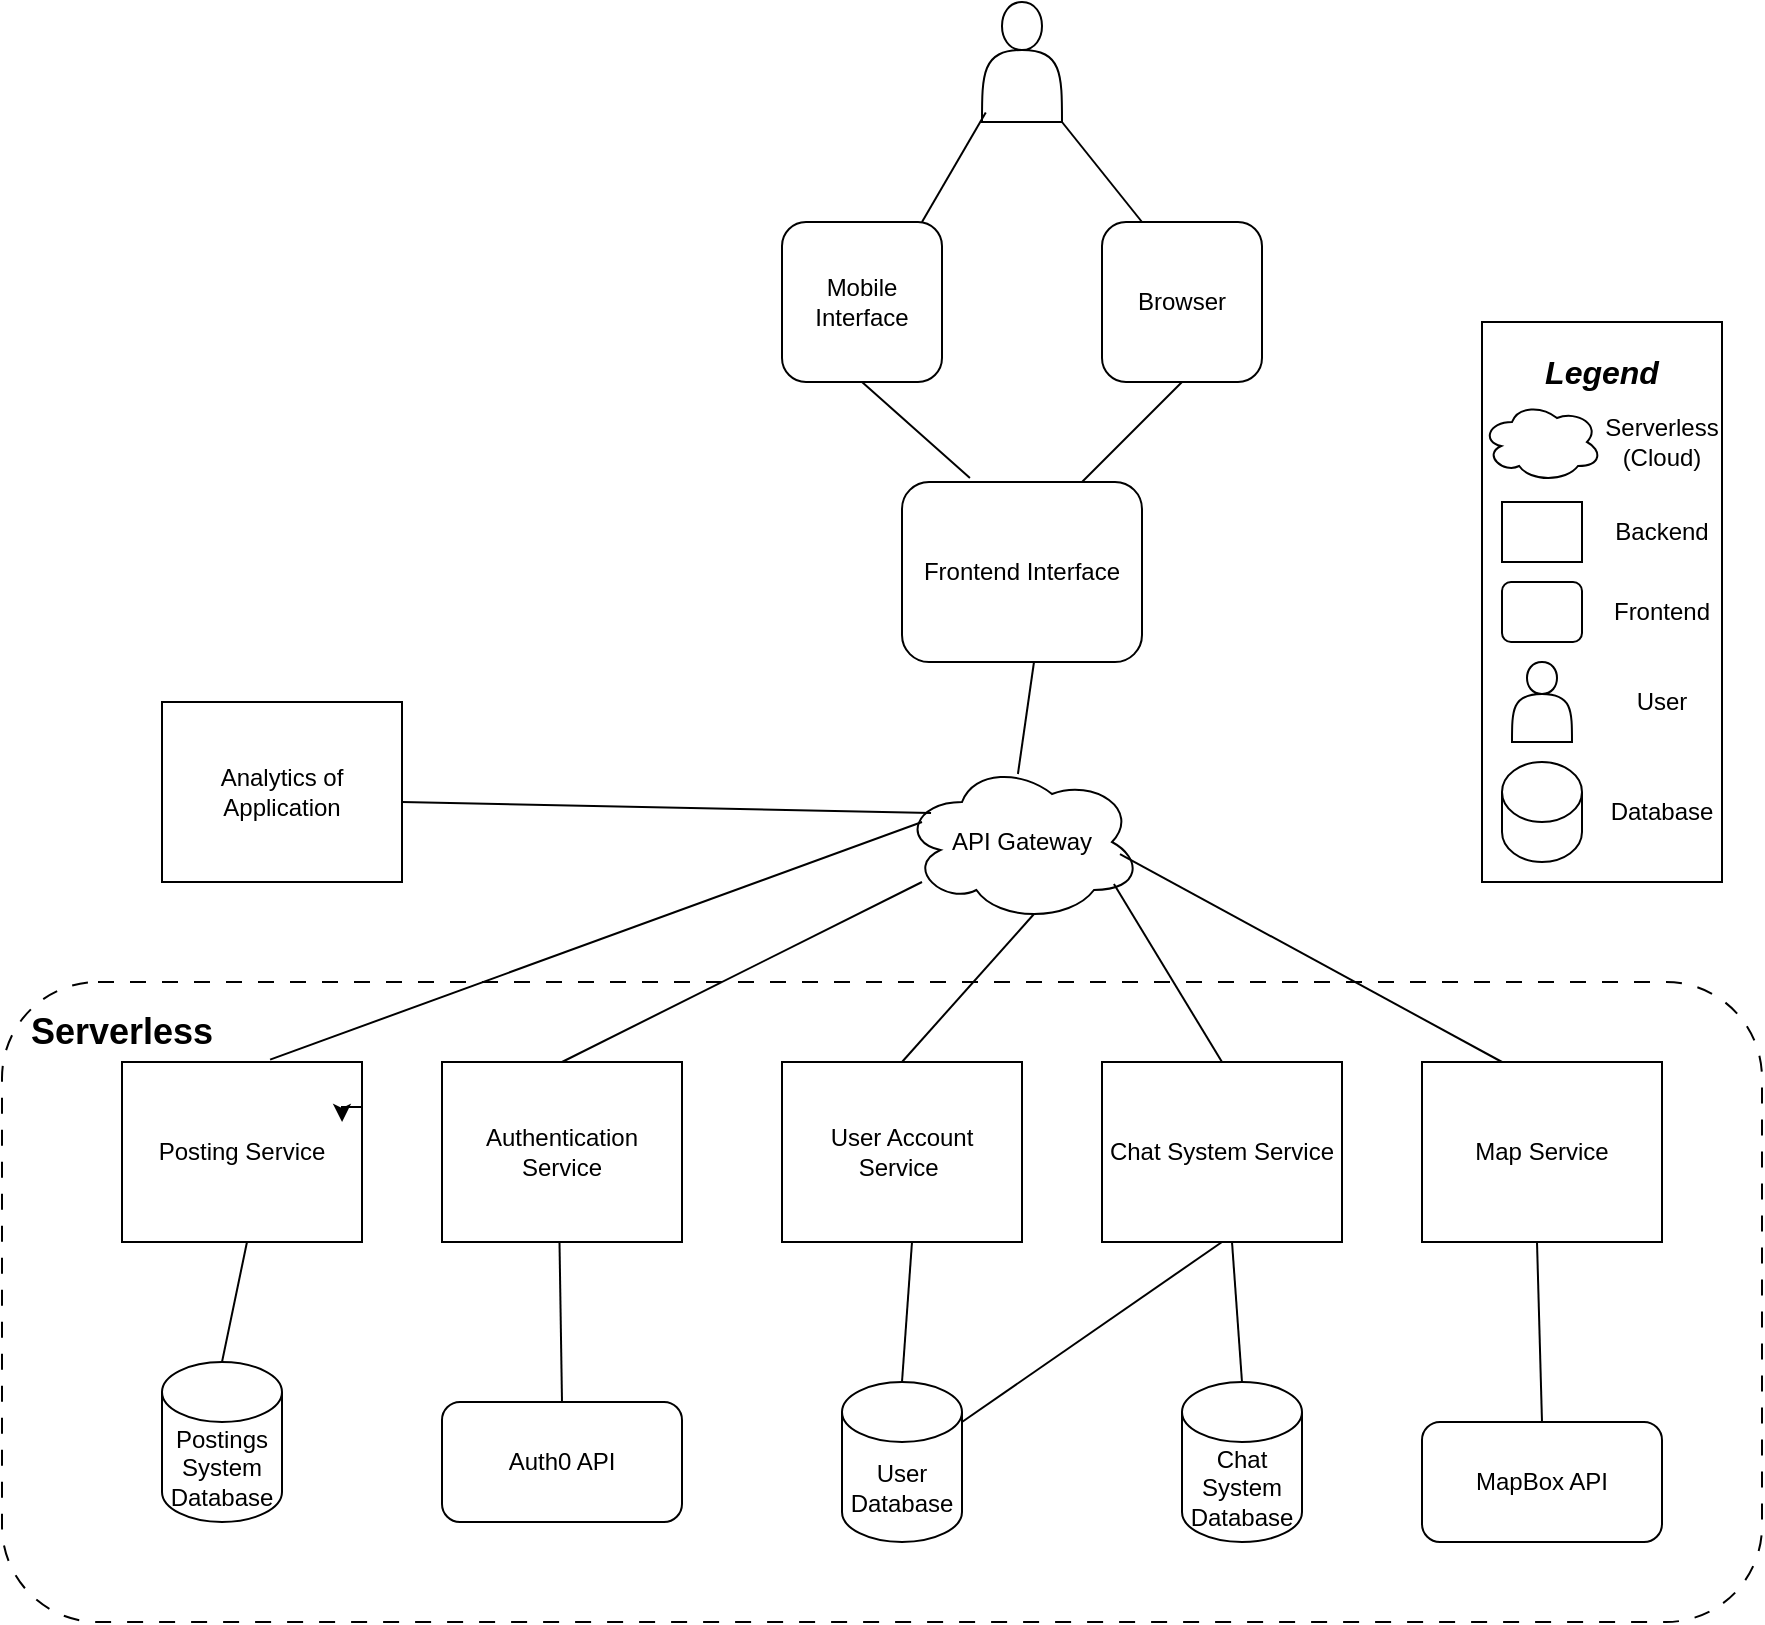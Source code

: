 <mxfile version="24.7.17">
  <diagram name="Page-1" id="heswqj3BEglPrpsAFFE9">
    <mxGraphModel dx="2256" dy="893" grid="1" gridSize="10" guides="1" tooltips="1" connect="1" arrows="1" fold="1" page="1" pageScale="1" pageWidth="850" pageHeight="1100" math="0" shadow="0">
      <root>
        <mxCell id="0" />
        <mxCell id="1" parent="0" />
        <mxCell id="LORACpu6AtUPSZHoI9WG-25" value="" style="rounded=1;whiteSpace=wrap;html=1;dashed=1;dashPattern=8 8;" vertex="1" parent="1">
          <mxGeometry x="-100" y="540" width="880" height="320" as="geometry" />
        </mxCell>
        <mxCell id="VXzA79T0BPE4Y9vfVmmx-1" value="Browser" style="whiteSpace=wrap;html=1;aspect=fixed;rounded=1;" parent="1" vertex="1">
          <mxGeometry x="450" y="160" width="80" height="80" as="geometry" />
        </mxCell>
        <mxCell id="VXzA79T0BPE4Y9vfVmmx-2" value="Mobile Interface" style="whiteSpace=wrap;html=1;aspect=fixed;rounded=1;" parent="1" vertex="1">
          <mxGeometry x="290" y="160" width="80" height="80" as="geometry" />
        </mxCell>
        <mxCell id="VXzA79T0BPE4Y9vfVmmx-3" value="API Gateway" style="ellipse;shape=cloud;whiteSpace=wrap;html=1;" parent="1" vertex="1">
          <mxGeometry x="350" y="430" width="120" height="80" as="geometry" />
        </mxCell>
        <mxCell id="VXzA79T0BPE4Y9vfVmmx-5" value="Authentication Service" style="rounded=0;whiteSpace=wrap;html=1;" parent="1" vertex="1">
          <mxGeometry x="120" y="580" width="120" height="90" as="geometry" />
        </mxCell>
        <mxCell id="VXzA79T0BPE4Y9vfVmmx-6" value="User Account Service&amp;nbsp;" style="rounded=0;whiteSpace=wrap;html=1;" parent="1" vertex="1">
          <mxGeometry x="290" y="580" width="120" height="90" as="geometry" />
        </mxCell>
        <mxCell id="VXzA79T0BPE4Y9vfVmmx-7" value="Chat System Service" style="rounded=0;whiteSpace=wrap;html=1;" parent="1" vertex="1">
          <mxGeometry x="450" y="580" width="120" height="90" as="geometry" />
        </mxCell>
        <mxCell id="VXzA79T0BPE4Y9vfVmmx-8" value="Map Service" style="rounded=0;whiteSpace=wrap;html=1;" parent="1" vertex="1">
          <mxGeometry x="610" y="580" width="120" height="90" as="geometry" />
        </mxCell>
        <mxCell id="VXzA79T0BPE4Y9vfVmmx-11" value="" style="endArrow=none;html=1;rounded=0;" parent="1" edge="1">
          <mxGeometry width="50" height="50" relative="1" as="geometry">
            <mxPoint x="440" y="290" as="sourcePoint" />
            <mxPoint x="490" y="240" as="targetPoint" />
          </mxGeometry>
        </mxCell>
        <mxCell id="VXzA79T0BPE4Y9vfVmmx-12" value="" style="endArrow=none;html=1;rounded=0;exitX=0.283;exitY=-0.022;exitDx=0;exitDy=0;exitPerimeter=0;" parent="1" edge="1">
          <mxGeometry width="50" height="50" relative="1" as="geometry">
            <mxPoint x="383.96" y="288.02" as="sourcePoint" />
            <mxPoint x="330" y="240" as="targetPoint" />
          </mxGeometry>
        </mxCell>
        <mxCell id="VXzA79T0BPE4Y9vfVmmx-13" value="" style="endArrow=none;html=1;rounded=0;entryX=0.55;entryY=1;entryDx=0;entryDy=0;entryPerimeter=0;exitX=0.483;exitY=0.075;exitDx=0;exitDy=0;exitPerimeter=0;" parent="1" source="VXzA79T0BPE4Y9vfVmmx-3" edge="1">
          <mxGeometry width="50" height="50" relative="1" as="geometry">
            <mxPoint x="400" y="460" as="sourcePoint" />
            <mxPoint x="416" y="380" as="targetPoint" />
          </mxGeometry>
        </mxCell>
        <mxCell id="VXzA79T0BPE4Y9vfVmmx-15" value="" style="endArrow=none;html=1;rounded=0;exitX=0.5;exitY=0;exitDx=0;exitDy=0;entryX=0.55;entryY=0.95;entryDx=0;entryDy=0;entryPerimeter=0;" parent="1" source="VXzA79T0BPE4Y9vfVmmx-6" target="VXzA79T0BPE4Y9vfVmmx-3" edge="1">
          <mxGeometry width="50" height="50" relative="1" as="geometry">
            <mxPoint x="360" y="560" as="sourcePoint" />
            <mxPoint x="410" y="510" as="targetPoint" />
          </mxGeometry>
        </mxCell>
        <mxCell id="VXzA79T0BPE4Y9vfVmmx-16" value="" style="endArrow=none;html=1;rounded=0;exitX=0.5;exitY=0;exitDx=0;exitDy=0;" parent="1" source="VXzA79T0BPE4Y9vfVmmx-5" edge="1">
          <mxGeometry width="50" height="50" relative="1" as="geometry">
            <mxPoint x="300" y="560" as="sourcePoint" />
            <mxPoint x="360" y="490" as="targetPoint" />
          </mxGeometry>
        </mxCell>
        <mxCell id="VXzA79T0BPE4Y9vfVmmx-17" value="" style="endArrow=none;html=1;rounded=0;exitX=0.5;exitY=0;exitDx=0;exitDy=0;entryX=0.883;entryY=0.763;entryDx=0;entryDy=0;entryPerimeter=0;" parent="1" source="VXzA79T0BPE4Y9vfVmmx-7" target="VXzA79T0BPE4Y9vfVmmx-3" edge="1">
          <mxGeometry width="50" height="50" relative="1" as="geometry">
            <mxPoint x="290" y="580" as="sourcePoint" />
            <mxPoint x="470" y="490" as="targetPoint" />
          </mxGeometry>
        </mxCell>
        <mxCell id="VXzA79T0BPE4Y9vfVmmx-18" value="" style="endArrow=none;html=1;rounded=0;exitX=0.383;exitY=-0.011;exitDx=0;exitDy=0;entryX=0.958;entryY=0.563;entryDx=0;entryDy=0;entryPerimeter=0;exitPerimeter=0;" parent="1" edge="1">
          <mxGeometry width="50" height="50" relative="1" as="geometry">
            <mxPoint x="650" y="580" as="sourcePoint" />
            <mxPoint x="459.0" y="476.03" as="targetPoint" />
          </mxGeometry>
        </mxCell>
        <mxCell id="VXzA79T0BPE4Y9vfVmmx-19" value="User Database" style="shape=cylinder3;whiteSpace=wrap;html=1;boundedLbl=1;backgroundOutline=1;size=15;" parent="1" vertex="1">
          <mxGeometry x="320" y="740" width="60" height="80" as="geometry" />
        </mxCell>
        <mxCell id="VXzA79T0BPE4Y9vfVmmx-20" value="Chat System Database" style="shape=cylinder3;whiteSpace=wrap;html=1;boundedLbl=1;backgroundOutline=1;size=15;" parent="1" vertex="1">
          <mxGeometry x="490" y="740" width="60" height="80" as="geometry" />
        </mxCell>
        <mxCell id="VXzA79T0BPE4Y9vfVmmx-22" value="" style="endArrow=none;html=1;rounded=0;exitX=0.5;exitY=0;exitDx=0;exitDy=0;exitPerimeter=0;" parent="1" source="VXzA79T0BPE4Y9vfVmmx-19" edge="1">
          <mxGeometry width="50" height="50" relative="1" as="geometry">
            <mxPoint x="355" y="730" as="sourcePoint" />
            <mxPoint x="355" y="670" as="targetPoint" />
          </mxGeometry>
        </mxCell>
        <mxCell id="VXzA79T0BPE4Y9vfVmmx-23" value="" style="endArrow=none;html=1;rounded=0;entryX=0.5;entryY=1;entryDx=0;entryDy=0;" parent="1" target="VXzA79T0BPE4Y9vfVmmx-7" edge="1">
          <mxGeometry width="50" height="50" relative="1" as="geometry">
            <mxPoint x="380" y="760" as="sourcePoint" />
            <mxPoint x="430" y="710" as="targetPoint" />
          </mxGeometry>
        </mxCell>
        <mxCell id="VXzA79T0BPE4Y9vfVmmx-24" value="" style="endArrow=none;html=1;rounded=0;exitX=0.5;exitY=0;exitDx=0;exitDy=0;exitPerimeter=0;" parent="1" source="VXzA79T0BPE4Y9vfVmmx-20" edge="1">
          <mxGeometry width="50" height="50" relative="1" as="geometry">
            <mxPoint x="465" y="720" as="sourcePoint" />
            <mxPoint x="515" y="670" as="targetPoint" />
          </mxGeometry>
        </mxCell>
        <mxCell id="VXzA79T0BPE4Y9vfVmmx-25" value="MapBox API" style="rounded=1;whiteSpace=wrap;html=1;" parent="1" vertex="1">
          <mxGeometry x="610" y="760" width="120" height="60" as="geometry" />
        </mxCell>
        <mxCell id="VXzA79T0BPE4Y9vfVmmx-26" value="" style="endArrow=none;html=1;rounded=0;exitX=0.5;exitY=0;exitDx=0;exitDy=0;" parent="1" source="VXzA79T0BPE4Y9vfVmmx-25" edge="1">
          <mxGeometry width="50" height="50" relative="1" as="geometry">
            <mxPoint x="672.5" y="740" as="sourcePoint" />
            <mxPoint x="667.5" y="670" as="targetPoint" />
          </mxGeometry>
        </mxCell>
        <mxCell id="VXzA79T0BPE4Y9vfVmmx-27" value="Auth0 API" style="rounded=1;whiteSpace=wrap;html=1;" parent="1" vertex="1">
          <mxGeometry x="120" y="750" width="120" height="60" as="geometry" />
        </mxCell>
        <mxCell id="VXzA79T0BPE4Y9vfVmmx-28" value="" style="endArrow=none;html=1;rounded=0;exitX=0.5;exitY=0;exitDx=0;exitDy=0;" parent="1" source="VXzA79T0BPE4Y9vfVmmx-27" edge="1">
          <mxGeometry width="50" height="50" relative="1" as="geometry">
            <mxPoint x="181.25" y="760" as="sourcePoint" />
            <mxPoint x="178.75" y="670" as="targetPoint" />
          </mxGeometry>
        </mxCell>
        <mxCell id="VXzA79T0BPE4Y9vfVmmx-29" value="" style="shape=actor;whiteSpace=wrap;html=1;" parent="1" vertex="1">
          <mxGeometry x="390" y="50" width="40" height="60" as="geometry" />
        </mxCell>
        <mxCell id="VXzA79T0BPE4Y9vfVmmx-32" value="" style="endArrow=none;html=1;rounded=0;entryX=0.047;entryY=0.921;entryDx=0;entryDy=0;entryPerimeter=0;" parent="1" target="VXzA79T0BPE4Y9vfVmmx-29" edge="1">
          <mxGeometry width="50" height="50" relative="1" as="geometry">
            <mxPoint x="360" y="160" as="sourcePoint" />
            <mxPoint x="386" y="110" as="targetPoint" />
          </mxGeometry>
        </mxCell>
        <mxCell id="VXzA79T0BPE4Y9vfVmmx-33" value="" style="endArrow=none;html=1;rounded=0;exitX=0.25;exitY=0;exitDx=0;exitDy=0;" parent="1" source="VXzA79T0BPE4Y9vfVmmx-1" edge="1">
          <mxGeometry width="50" height="50" relative="1" as="geometry">
            <mxPoint x="380" y="160" as="sourcePoint" />
            <mxPoint x="430" y="110" as="targetPoint" />
          </mxGeometry>
        </mxCell>
        <mxCell id="LORACpu6AtUPSZHoI9WG-1" value="Posting Service" style="rounded=0;whiteSpace=wrap;html=1;" vertex="1" parent="1">
          <mxGeometry x="-40" y="580" width="120" height="90" as="geometry" />
        </mxCell>
        <mxCell id="LORACpu6AtUPSZHoI9WG-2" value="" style="endArrow=none;html=1;rounded=0;exitX=0.617;exitY=-0.013;exitDx=0;exitDy=0;exitPerimeter=0;" edge="1" parent="1" source="LORACpu6AtUPSZHoI9WG-1">
          <mxGeometry width="50" height="50" relative="1" as="geometry">
            <mxPoint x="180" y="550" as="sourcePoint" />
            <mxPoint x="360" y="460" as="targetPoint" />
          </mxGeometry>
        </mxCell>
        <mxCell id="LORACpu6AtUPSZHoI9WG-3" value="Postings System Database" style="shape=cylinder3;whiteSpace=wrap;html=1;boundedLbl=1;backgroundOutline=1;size=15;" vertex="1" parent="1">
          <mxGeometry x="-20" y="730" width="60" height="80" as="geometry" />
        </mxCell>
        <mxCell id="LORACpu6AtUPSZHoI9WG-4" value="" style="endArrow=none;html=1;rounded=0;exitX=0.5;exitY=0;exitDx=0;exitDy=0;exitPerimeter=0;" edge="1" parent="1" source="LORACpu6AtUPSZHoI9WG-3">
          <mxGeometry width="50" height="50" relative="1" as="geometry">
            <mxPoint x="17.5" y="740" as="sourcePoint" />
            <mxPoint x="22.5" y="670" as="targetPoint" />
          </mxGeometry>
        </mxCell>
        <mxCell id="LORACpu6AtUPSZHoI9WG-7" value="Frontend Interface" style="rounded=1;whiteSpace=wrap;html=1;" vertex="1" parent="1">
          <mxGeometry x="350" y="290" width="120" height="90" as="geometry" />
        </mxCell>
        <mxCell id="LORACpu6AtUPSZHoI9WG-10" style="edgeStyle=orthogonalEdgeStyle;rounded=0;orthogonalLoop=1;jettySize=auto;html=1;exitX=1;exitY=0.25;exitDx=0;exitDy=0;entryX=0.917;entryY=0.333;entryDx=0;entryDy=0;entryPerimeter=0;" edge="1" parent="1" source="LORACpu6AtUPSZHoI9WG-1" target="LORACpu6AtUPSZHoI9WG-1">
          <mxGeometry relative="1" as="geometry" />
        </mxCell>
        <mxCell id="LORACpu6AtUPSZHoI9WG-11" value="Analytics of Application" style="rounded=0;whiteSpace=wrap;html=1;" vertex="1" parent="1">
          <mxGeometry x="-20" y="400" width="120" height="90" as="geometry" />
        </mxCell>
        <mxCell id="LORACpu6AtUPSZHoI9WG-13" value="" style="endArrow=none;html=1;rounded=0;entryX=0.121;entryY=0.319;entryDx=0;entryDy=0;entryPerimeter=0;" edge="1" parent="1" target="VXzA79T0BPE4Y9vfVmmx-3">
          <mxGeometry width="50" height="50" relative="1" as="geometry">
            <mxPoint x="100" y="450" as="sourcePoint" />
            <mxPoint x="150" y="400" as="targetPoint" />
          </mxGeometry>
        </mxCell>
        <mxCell id="LORACpu6AtUPSZHoI9WG-14" value="" style="rounded=0;whiteSpace=wrap;html=1;" vertex="1" parent="1">
          <mxGeometry x="640" y="210" width="120" height="280" as="geometry" />
        </mxCell>
        <mxCell id="LORACpu6AtUPSZHoI9WG-15" value="&lt;b&gt;&lt;i&gt;&lt;font style=&quot;font-size: 16px;&quot;&gt;Legend&lt;/font&gt;&lt;/i&gt;&lt;/b&gt;" style="text;html=1;align=center;verticalAlign=middle;whiteSpace=wrap;rounded=0;" vertex="1" parent="1">
          <mxGeometry x="670" y="220" width="60" height="30" as="geometry" />
        </mxCell>
        <mxCell id="LORACpu6AtUPSZHoI9WG-17" value="" style="rounded=0;whiteSpace=wrap;html=1;" vertex="1" parent="1">
          <mxGeometry x="650" y="300" width="40" height="30" as="geometry" />
        </mxCell>
        <mxCell id="LORACpu6AtUPSZHoI9WG-18" value="" style="rounded=1;whiteSpace=wrap;html=1;" vertex="1" parent="1">
          <mxGeometry x="650" y="340" width="40" height="30" as="geometry" />
        </mxCell>
        <mxCell id="LORACpu6AtUPSZHoI9WG-19" value="" style="ellipse;shape=cloud;whiteSpace=wrap;html=1;" vertex="1" parent="1">
          <mxGeometry x="640" y="250" width="60" height="40" as="geometry" />
        </mxCell>
        <mxCell id="LORACpu6AtUPSZHoI9WG-21" value="" style="shape=actor;whiteSpace=wrap;html=1;" vertex="1" parent="1">
          <mxGeometry x="655" y="380" width="30" height="40" as="geometry" />
        </mxCell>
        <mxCell id="LORACpu6AtUPSZHoI9WG-22" value="" style="shape=cylinder3;whiteSpace=wrap;html=1;boundedLbl=1;backgroundOutline=1;size=15;" vertex="1" parent="1">
          <mxGeometry x="650" y="430" width="40" height="50" as="geometry" />
        </mxCell>
        <mxCell id="LORACpu6AtUPSZHoI9WG-26" value="&lt;font style=&quot;font-size: 18px;&quot;&gt;&lt;b&gt;Serverless&lt;/b&gt;&lt;/font&gt;" style="text;html=1;align=center;verticalAlign=middle;whiteSpace=wrap;rounded=0;" vertex="1" parent="1">
          <mxGeometry x="-70" y="550" width="60" height="30" as="geometry" />
        </mxCell>
        <mxCell id="LORACpu6AtUPSZHoI9WG-28" value="Serverless (Cloud)" style="text;html=1;align=center;verticalAlign=middle;whiteSpace=wrap;rounded=0;" vertex="1" parent="1">
          <mxGeometry x="700" y="255" width="60" height="30" as="geometry" />
        </mxCell>
        <mxCell id="LORACpu6AtUPSZHoI9WG-30" value="Backend" style="text;html=1;align=center;verticalAlign=middle;whiteSpace=wrap;rounded=0;" vertex="1" parent="1">
          <mxGeometry x="700" y="300" width="60" height="30" as="geometry" />
        </mxCell>
        <mxCell id="LORACpu6AtUPSZHoI9WG-31" value="Frontend" style="text;html=1;align=center;verticalAlign=middle;whiteSpace=wrap;rounded=0;" vertex="1" parent="1">
          <mxGeometry x="700" y="340" width="60" height="30" as="geometry" />
        </mxCell>
        <mxCell id="LORACpu6AtUPSZHoI9WG-32" value="User" style="text;html=1;align=center;verticalAlign=middle;whiteSpace=wrap;rounded=0;" vertex="1" parent="1">
          <mxGeometry x="700" y="385" width="60" height="30" as="geometry" />
        </mxCell>
        <mxCell id="LORACpu6AtUPSZHoI9WG-33" value="Database" style="text;html=1;align=center;verticalAlign=middle;whiteSpace=wrap;rounded=0;" vertex="1" parent="1">
          <mxGeometry x="700" y="440" width="60" height="30" as="geometry" />
        </mxCell>
      </root>
    </mxGraphModel>
  </diagram>
</mxfile>
